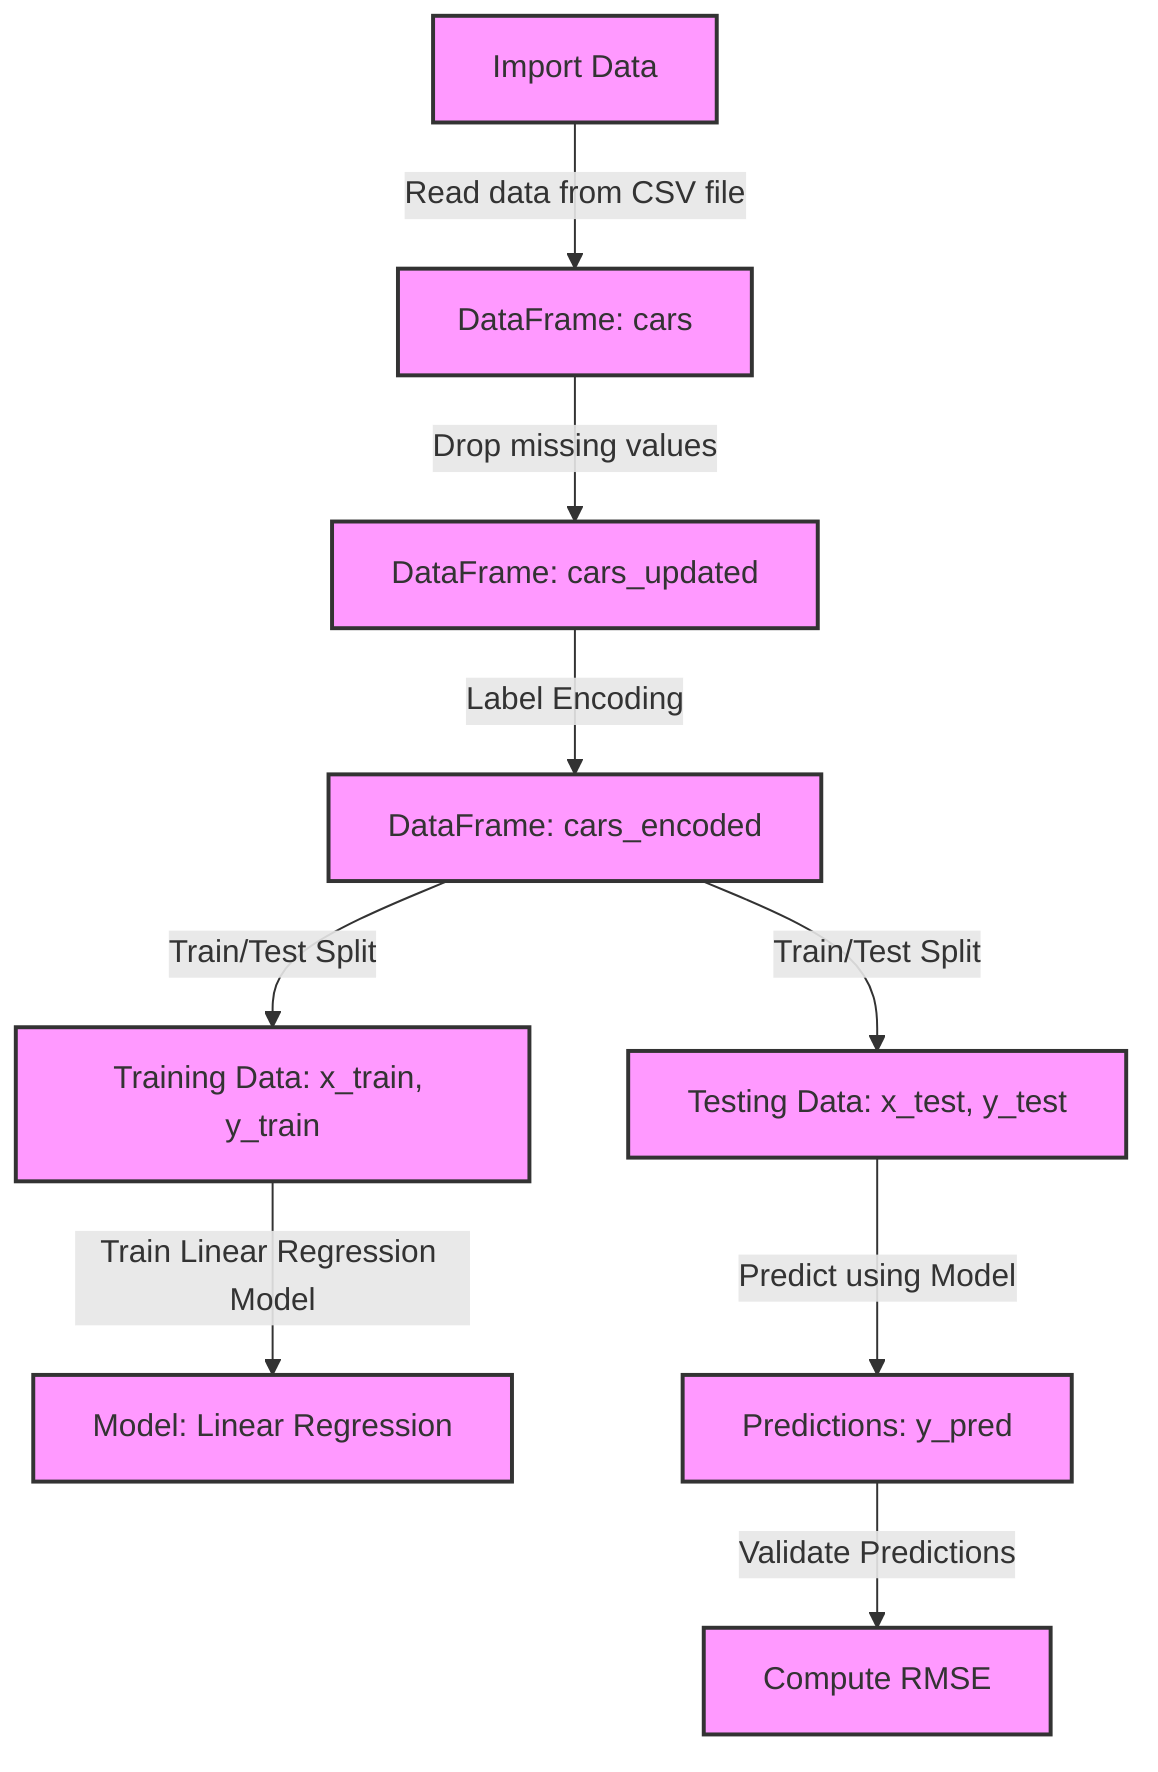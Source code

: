 flowchart TD
    A[Import Data] -->|Read data from CSV file| B[DataFrame: cars]
    B -->|Drop missing values| C[DataFrame: cars_updated]
    C -->|Label Encoding| D[DataFrame: cars_encoded]
    D -->|Train/Test Split| E[Training Data: x_train, y_train]
    D -->|Train/Test Split| F[Testing Data: x_test, y_test]
    E -->|Train Linear Regression Model| G[Model: Linear Regression]
    F -->|Predict using Model| H[Predictions: y_pred]
    H -->|Validate Predictions| I[Compute RMSE]
    
    %% Comments for each node
    classDef nodeStyle fill:#f9f,stroke:#333,stroke-width:2px;
    class A,B,C,D,E,F,G,H,I nodeStyle;
    
    %% A: Import Data
    %% B: Create cars DataFrame from CSV
    %% C: Remove rows with missing values from DataFrame
    %% D: Perform label encoding on selected features
    %% E: Use data to train the model
    %% F: Use data to test/validate the model
    %% G: Linear Regression Model is trained
    %% H: Use the model to make predictions
    %% I: Calculate RMSE to evaluate model performance